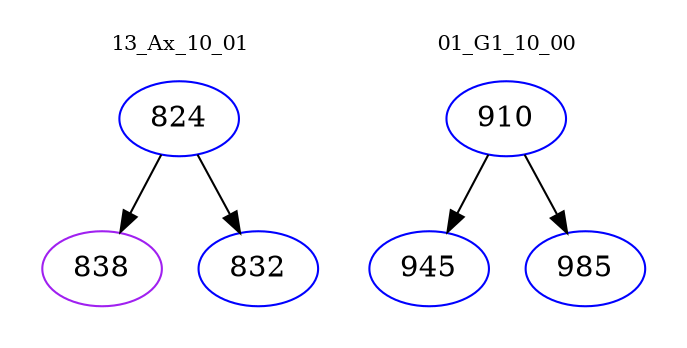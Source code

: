digraph{
subgraph cluster_0 {
color = white
label = "13_Ax_10_01";
fontsize=10;
T0_824 [label="824", color="blue"]
T0_824 -> T0_838 [color="black"]
T0_838 [label="838", color="purple"]
T0_824 -> T0_832 [color="black"]
T0_832 [label="832", color="blue"]
}
subgraph cluster_1 {
color = white
label = "01_G1_10_00";
fontsize=10;
T1_910 [label="910", color="blue"]
T1_910 -> T1_945 [color="black"]
T1_945 [label="945", color="blue"]
T1_910 -> T1_985 [color="black"]
T1_985 [label="985", color="blue"]
}
}
